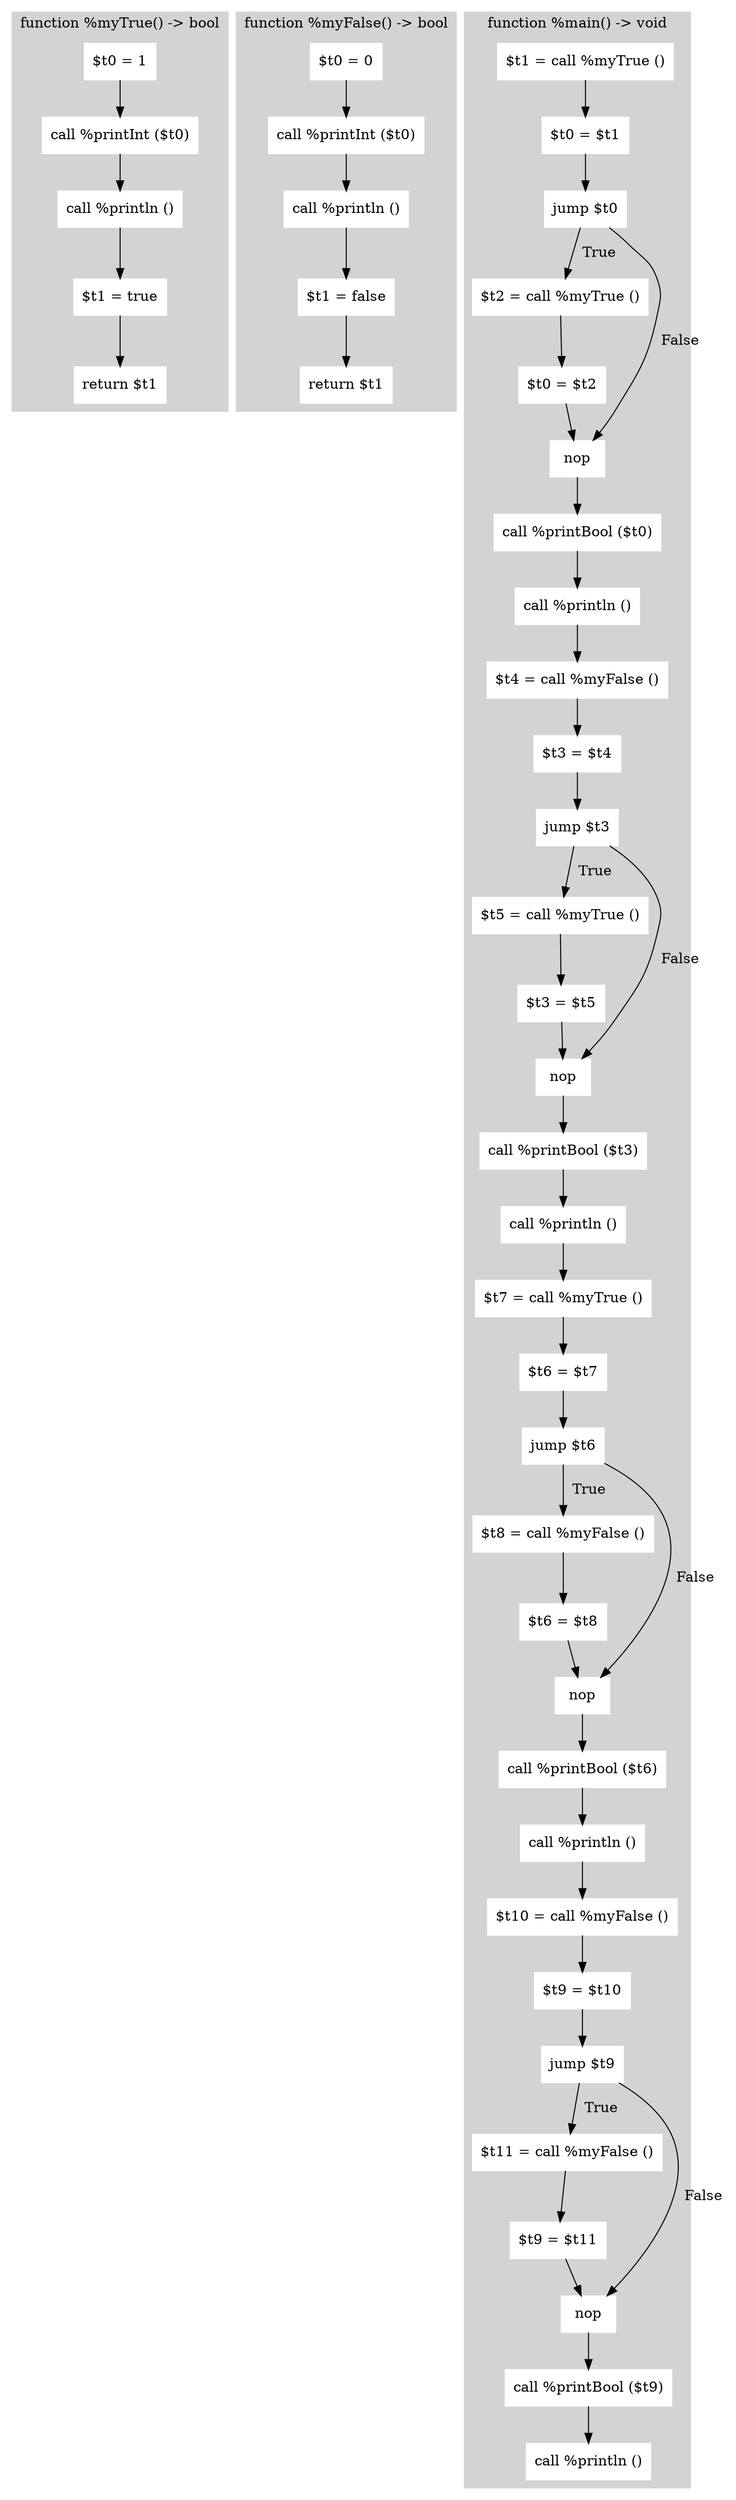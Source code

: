 digraph Program {
  node [shape=rectangle]; 

  subgraph cluster_myTrue {
    style=filled;color=lightgrey;node [style=filled, color=white];
    label="function %myTrue() -> bool";
    myTrue_n0 [label="$t0 = 1"];
    myTrue_n1 [label="call %printInt ($t0)"];
    myTrue_n2 [label="call %println ()"];
    myTrue_n3 [label="$t1 = true"];
    myTrue_n4 [label="return $t1"];
    myTrue_n0 -> myTrue_n1;
    myTrue_n1 -> myTrue_n2;
    myTrue_n2 -> myTrue_n3;
    myTrue_n3 -> myTrue_n4;
  }


  subgraph cluster_myFalse {
    style=filled;color=lightgrey;node [style=filled, color=white];
    label="function %myFalse() -> bool";
    myFalse_n0 [label="$t0 = 0"];
    myFalse_n1 [label="call %printInt ($t0)"];
    myFalse_n2 [label="call %println ()"];
    myFalse_n3 [label="$t1 = false"];
    myFalse_n4 [label="return $t1"];
    myFalse_n0 -> myFalse_n1;
    myFalse_n1 -> myFalse_n2;
    myFalse_n2 -> myFalse_n3;
    myFalse_n3 -> myFalse_n4;
  }


  subgraph cluster_main {
    style=filled;color=lightgrey;node [style=filled, color=white];
    label="function %main() -> void";
    main_n0 [label="$t1 = call %myTrue ()"];
    main_n1 [label="$t0 = $t1"];
    main_n2 [label="jump $t0"];
    main_n3 [label="$t2 = call %myTrue ()"];
    main_n4 [label="$t0 = $t2"];
    main_n5 [label="nop"];
    main_n6 [label="call %printBool ($t0)"];
    main_n7 [label="call %println ()"];
    main_n8 [label="$t4 = call %myFalse ()"];
    main_n9 [label="$t3 = $t4"];
    main_n10 [label="jump $t3"];
    main_n11 [label="$t5 = call %myTrue ()"];
    main_n12 [label="$t3 = $t5"];
    main_n13 [label="nop"];
    main_n14 [label="call %printBool ($t3)"];
    main_n15 [label="call %println ()"];
    main_n16 [label="$t7 = call %myTrue ()"];
    main_n17 [label="$t6 = $t7"];
    main_n18 [label="jump $t6"];
    main_n19 [label="$t8 = call %myFalse ()"];
    main_n20 [label="$t6 = $t8"];
    main_n21 [label="nop"];
    main_n22 [label="call %printBool ($t6)"];
    main_n23 [label="call %println ()"];
    main_n24 [label="$t10 = call %myFalse ()"];
    main_n25 [label="$t9 = $t10"];
    main_n26 [label="jump $t9"];
    main_n27 [label="$t11 = call %myFalse ()"];
    main_n28 [label="$t9 = $t11"];
    main_n29 [label="nop"];
    main_n30 [label="call %printBool ($t9)"];
    main_n31 [label="call %println ()"];
    main_n0 -> main_n1;
    main_n1 -> main_n2;
    main_n2 -> main_n3 [label="  True  "];
    main_n2 -> main_n5 [label="  False  "];
    main_n3 -> main_n4;
    main_n4 -> main_n5;
    main_n5 -> main_n6;
    main_n6 -> main_n7;
    main_n7 -> main_n8;
    main_n8 -> main_n9;
    main_n9 -> main_n10;
    main_n10 -> main_n11 [label="  True  "];
    main_n10 -> main_n13 [label="  False  "];
    main_n11 -> main_n12;
    main_n12 -> main_n13;
    main_n13 -> main_n14;
    main_n14 -> main_n15;
    main_n15 -> main_n16;
    main_n16 -> main_n17;
    main_n17 -> main_n18;
    main_n18 -> main_n21 [label="  False  "];
    main_n18 -> main_n19 [label="  True  "];
    main_n19 -> main_n20;
    main_n20 -> main_n21;
    main_n21 -> main_n22;
    main_n22 -> main_n23;
    main_n23 -> main_n24;
    main_n24 -> main_n25;
    main_n25 -> main_n26;
    main_n26 -> main_n27 [label="  True  "];
    main_n26 -> main_n29 [label="  False  "];
    main_n27 -> main_n28;
    main_n28 -> main_n29;
    main_n29 -> main_n30;
    main_n30 -> main_n31;
  }

}